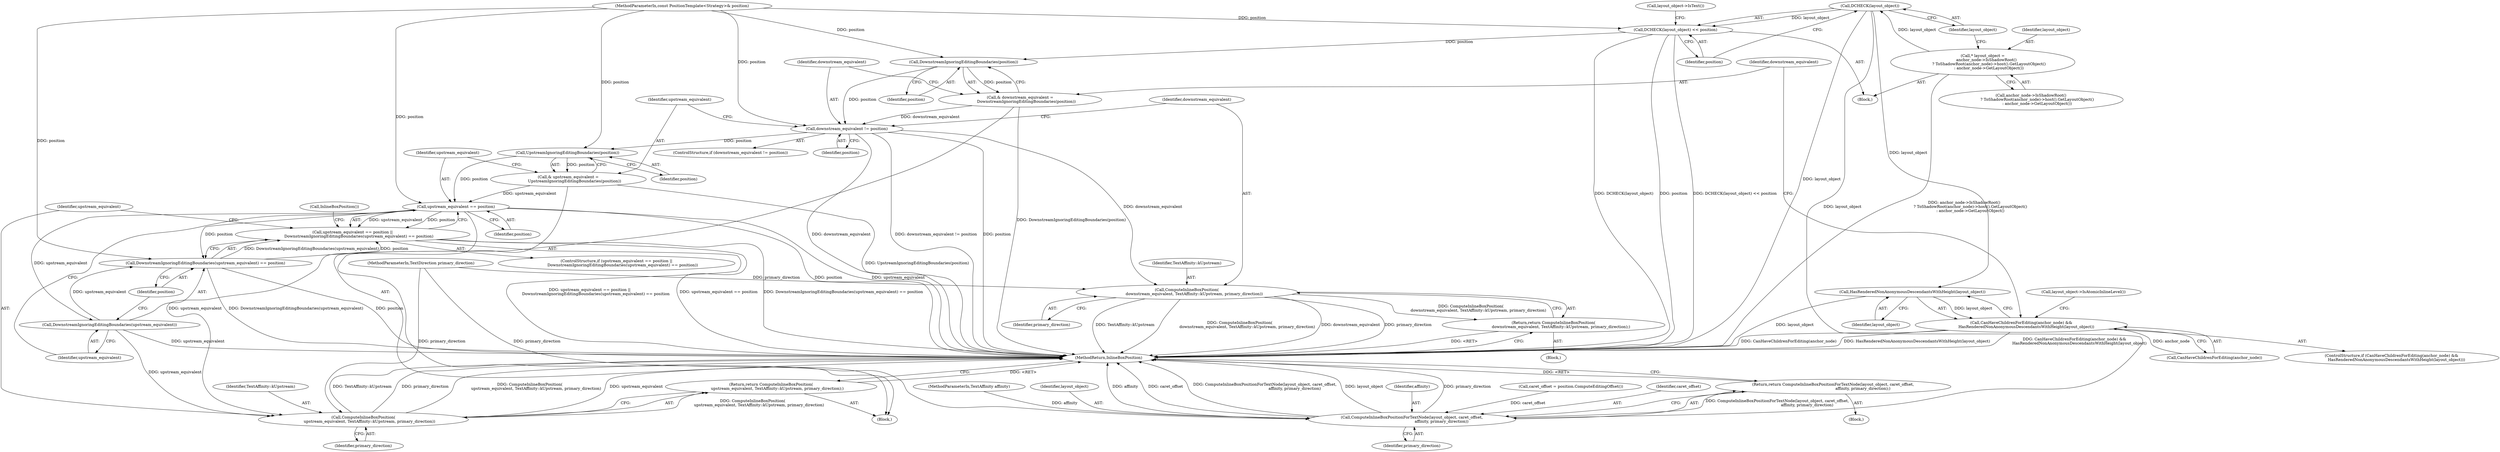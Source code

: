 digraph "1_Chrome_965bbf35c6645b47427b236cf49d696faf7d306a@pointer" {
"1000120" [label="(Call,DCHECK(layout_object))"];
"1000113" [label="(Call,* layout_object =\n      anchor_node->IsShadowRoot()\n          ? ToShadowRoot(anchor_node)->host().GetLayoutObject()\n          : anchor_node->GetLayoutObject())"];
"1000119" [label="(Call,DCHECK(layout_object) << position)"];
"1000145" [label="(Call,DownstreamIgnoringEditingBoundaries(position))"];
"1000143" [label="(Call,& downstream_equivalent =\n          DownstreamIgnoringEditingBoundaries(position))"];
"1000148" [label="(Call,downstream_equivalent != position)"];
"1000153" [label="(Call,ComputeInlineBoxPosition(\n            downstream_equivalent, TextAffinity::kUpstream, primary_direction))"];
"1000152" [label="(Return,return ComputeInlineBoxPosition(\n            downstream_equivalent, TextAffinity::kUpstream, primary_direction);)"];
"1000160" [label="(Call,UpstreamIgnoringEditingBoundaries(position))"];
"1000158" [label="(Call,& upstream_equivalent =\n          UpstreamIgnoringEditingBoundaries(position))"];
"1000164" [label="(Call,upstream_equivalent == position)"];
"1000163" [label="(Call,upstream_equivalent == position ||\n          DownstreamIgnoringEditingBoundaries(upstream_equivalent) == position)"];
"1000168" [label="(Call,DownstreamIgnoringEditingBoundaries(upstream_equivalent))"];
"1000167" [label="(Call,DownstreamIgnoringEditingBoundaries(upstream_equivalent) == position)"];
"1000174" [label="(Call,ComputeInlineBoxPosition(\n          upstream_equivalent, TextAffinity::kUpstream, primary_direction))"];
"1000173" [label="(Return,return ComputeInlineBoxPosition(\n          upstream_equivalent, TextAffinity::kUpstream, primary_direction);)"];
"1000127" [label="(Call,ComputeInlineBoxPositionForTextNode(layout_object, caret_offset,\n                                                affinity, primary_direction))"];
"1000126" [label="(Return,return ComputeInlineBoxPositionForTextNode(layout_object, caret_offset,\n                                                affinity, primary_direction);)"];
"1000139" [label="(Call,HasRenderedNonAnonymousDescendantsWithHeight(layout_object))"];
"1000136" [label="(Call,CanHaveChildrenForEditing(anchor_node) &&\n        HasRenderedNonAnonymousDescendantsWithHeight(layout_object))"];
"1000121" [label="(Identifier,layout_object)"];
"1000160" [label="(Call,UpstreamIgnoringEditingBoundaries(position))"];
"1000104" [label="(Block,)"];
"1000153" [label="(Call,ComputeInlineBoxPosition(\n            downstream_equivalent, TextAffinity::kUpstream, primary_direction))"];
"1000126" [label="(Return,return ComputeInlineBoxPositionForTextNode(layout_object, caret_offset,\n                                                affinity, primary_direction);)"];
"1000151" [label="(Block,)"];
"1000124" [label="(Call,layout_object->IsText())"];
"1000148" [label="(Call,downstream_equivalent != position)"];
"1000147" [label="(ControlStructure,if (downstream_equivalent != position))"];
"1000172" [label="(Call,InlineBoxPosition())"];
"1000158" [label="(Call,& upstream_equivalent =\n          UpstreamIgnoringEditingBoundaries(position))"];
"1000114" [label="(Identifier,layout_object)"];
"1000113" [label="(Call,* layout_object =\n      anchor_node->IsShadowRoot()\n          ? ToShadowRoot(anchor_node)->host().GetLayoutObject()\n          : anchor_node->GetLayoutObject())"];
"1000145" [label="(Call,DownstreamIgnoringEditingBoundaries(position))"];
"1000177" [label="(Identifier,primary_direction)"];
"1000130" [label="(Identifier,affinity)"];
"1000103" [label="(MethodParameterIn,TextDirection primary_direction)"];
"1000146" [label="(Identifier,position)"];
"1000115" [label="(Call,anchor_node->IsShadowRoot()\n          ? ToShadowRoot(anchor_node)->host().GetLayoutObject()\n          : anchor_node->GetLayoutObject())"];
"1000164" [label="(Call,upstream_equivalent == position)"];
"1000168" [label="(Call,DownstreamIgnoringEditingBoundaries(upstream_equivalent))"];
"1000106" [label="(Call,caret_offset = position.ComputeEditingOffset())"];
"1000162" [label="(ControlStructure,if (upstream_equivalent == position ||\n          DownstreamIgnoringEditingBoundaries(upstream_equivalent) == position))"];
"1000140" [label="(Identifier,layout_object)"];
"1000180" [label="(Call,layout_object->IsAtomicInlineLevel())"];
"1000169" [label="(Identifier,upstream_equivalent)"];
"1000122" [label="(Identifier,position)"];
"1000175" [label="(Identifier,upstream_equivalent)"];
"1000129" [label="(Identifier,caret_offset)"];
"1000131" [label="(Identifier,primary_direction)"];
"1000176" [label="(Identifier,TextAffinity::kUpstream)"];
"1000101" [label="(MethodParameterIn,const PositionTemplate<Strategy>& position)"];
"1000161" [label="(Identifier,position)"];
"1000137" [label="(Call,CanHaveChildrenForEditing(anchor_node))"];
"1000135" [label="(ControlStructure,if (CanHaveChildrenForEditing(anchor_node) &&\n        HasRenderedNonAnonymousDescendantsWithHeight(layout_object)))"];
"1000150" [label="(Identifier,position)"];
"1000156" [label="(Identifier,primary_direction)"];
"1000214" [label="(MethodReturn,InlineBoxPosition)"];
"1000102" [label="(MethodParameterIn,TextAffinity affinity)"];
"1000174" [label="(Call,ComputeInlineBoxPosition(\n          upstream_equivalent, TextAffinity::kUpstream, primary_direction))"];
"1000136" [label="(Call,CanHaveChildrenForEditing(anchor_node) &&\n        HasRenderedNonAnonymousDescendantsWithHeight(layout_object))"];
"1000119" [label="(Call,DCHECK(layout_object) << position)"];
"1000149" [label="(Identifier,downstream_equivalent)"];
"1000120" [label="(Call,DCHECK(layout_object))"];
"1000144" [label="(Identifier,downstream_equivalent)"];
"1000139" [label="(Call,HasRenderedNonAnonymousDescendantsWithHeight(layout_object))"];
"1000159" [label="(Identifier,upstream_equivalent)"];
"1000127" [label="(Call,ComputeInlineBoxPositionForTextNode(layout_object, caret_offset,\n                                                affinity, primary_direction))"];
"1000163" [label="(Call,upstream_equivalent == position ||\n          DownstreamIgnoringEditingBoundaries(upstream_equivalent) == position)"];
"1000154" [label="(Identifier,downstream_equivalent)"];
"1000155" [label="(Identifier,TextAffinity::kUpstream)"];
"1000141" [label="(Block,)"];
"1000152" [label="(Return,return ComputeInlineBoxPosition(\n            downstream_equivalent, TextAffinity::kUpstream, primary_direction);)"];
"1000166" [label="(Identifier,position)"];
"1000165" [label="(Identifier,upstream_equivalent)"];
"1000143" [label="(Call,& downstream_equivalent =\n          DownstreamIgnoringEditingBoundaries(position))"];
"1000125" [label="(Block,)"];
"1000170" [label="(Identifier,position)"];
"1000173" [label="(Return,return ComputeInlineBoxPosition(\n          upstream_equivalent, TextAffinity::kUpstream, primary_direction);)"];
"1000128" [label="(Identifier,layout_object)"];
"1000167" [label="(Call,DownstreamIgnoringEditingBoundaries(upstream_equivalent) == position)"];
"1000120" -> "1000119"  [label="AST: "];
"1000120" -> "1000121"  [label="CFG: "];
"1000121" -> "1000120"  [label="AST: "];
"1000122" -> "1000120"  [label="CFG: "];
"1000120" -> "1000214"  [label="DDG: layout_object"];
"1000120" -> "1000119"  [label="DDG: layout_object"];
"1000113" -> "1000120"  [label="DDG: layout_object"];
"1000120" -> "1000127"  [label="DDG: layout_object"];
"1000120" -> "1000139"  [label="DDG: layout_object"];
"1000113" -> "1000104"  [label="AST: "];
"1000113" -> "1000115"  [label="CFG: "];
"1000114" -> "1000113"  [label="AST: "];
"1000115" -> "1000113"  [label="AST: "];
"1000121" -> "1000113"  [label="CFG: "];
"1000113" -> "1000214"  [label="DDG: anchor_node->IsShadowRoot()\n          ? ToShadowRoot(anchor_node)->host().GetLayoutObject()\n          : anchor_node->GetLayoutObject()"];
"1000119" -> "1000104"  [label="AST: "];
"1000119" -> "1000122"  [label="CFG: "];
"1000122" -> "1000119"  [label="AST: "];
"1000124" -> "1000119"  [label="CFG: "];
"1000119" -> "1000214"  [label="DDG: DCHECK(layout_object)"];
"1000119" -> "1000214"  [label="DDG: position"];
"1000119" -> "1000214"  [label="DDG: DCHECK(layout_object) << position"];
"1000101" -> "1000119"  [label="DDG: position"];
"1000119" -> "1000145"  [label="DDG: position"];
"1000145" -> "1000143"  [label="AST: "];
"1000145" -> "1000146"  [label="CFG: "];
"1000146" -> "1000145"  [label="AST: "];
"1000143" -> "1000145"  [label="CFG: "];
"1000145" -> "1000143"  [label="DDG: position"];
"1000101" -> "1000145"  [label="DDG: position"];
"1000145" -> "1000148"  [label="DDG: position"];
"1000143" -> "1000141"  [label="AST: "];
"1000144" -> "1000143"  [label="AST: "];
"1000149" -> "1000143"  [label="CFG: "];
"1000143" -> "1000214"  [label="DDG: DownstreamIgnoringEditingBoundaries(position)"];
"1000143" -> "1000148"  [label="DDG: downstream_equivalent"];
"1000148" -> "1000147"  [label="AST: "];
"1000148" -> "1000150"  [label="CFG: "];
"1000149" -> "1000148"  [label="AST: "];
"1000150" -> "1000148"  [label="AST: "];
"1000154" -> "1000148"  [label="CFG: "];
"1000159" -> "1000148"  [label="CFG: "];
"1000148" -> "1000214"  [label="DDG: downstream_equivalent"];
"1000148" -> "1000214"  [label="DDG: downstream_equivalent != position"];
"1000148" -> "1000214"  [label="DDG: position"];
"1000101" -> "1000148"  [label="DDG: position"];
"1000148" -> "1000153"  [label="DDG: downstream_equivalent"];
"1000148" -> "1000160"  [label="DDG: position"];
"1000153" -> "1000152"  [label="AST: "];
"1000153" -> "1000156"  [label="CFG: "];
"1000154" -> "1000153"  [label="AST: "];
"1000155" -> "1000153"  [label="AST: "];
"1000156" -> "1000153"  [label="AST: "];
"1000152" -> "1000153"  [label="CFG: "];
"1000153" -> "1000214"  [label="DDG: TextAffinity::kUpstream"];
"1000153" -> "1000214"  [label="DDG: ComputeInlineBoxPosition(\n            downstream_equivalent, TextAffinity::kUpstream, primary_direction)"];
"1000153" -> "1000214"  [label="DDG: downstream_equivalent"];
"1000153" -> "1000214"  [label="DDG: primary_direction"];
"1000153" -> "1000152"  [label="DDG: ComputeInlineBoxPosition(\n            downstream_equivalent, TextAffinity::kUpstream, primary_direction)"];
"1000103" -> "1000153"  [label="DDG: primary_direction"];
"1000152" -> "1000151"  [label="AST: "];
"1000214" -> "1000152"  [label="CFG: "];
"1000152" -> "1000214"  [label="DDG: <RET>"];
"1000160" -> "1000158"  [label="AST: "];
"1000160" -> "1000161"  [label="CFG: "];
"1000161" -> "1000160"  [label="AST: "];
"1000158" -> "1000160"  [label="CFG: "];
"1000160" -> "1000158"  [label="DDG: position"];
"1000101" -> "1000160"  [label="DDG: position"];
"1000160" -> "1000164"  [label="DDG: position"];
"1000158" -> "1000141"  [label="AST: "];
"1000159" -> "1000158"  [label="AST: "];
"1000165" -> "1000158"  [label="CFG: "];
"1000158" -> "1000214"  [label="DDG: UpstreamIgnoringEditingBoundaries(position)"];
"1000158" -> "1000164"  [label="DDG: upstream_equivalent"];
"1000164" -> "1000163"  [label="AST: "];
"1000164" -> "1000166"  [label="CFG: "];
"1000165" -> "1000164"  [label="AST: "];
"1000166" -> "1000164"  [label="AST: "];
"1000169" -> "1000164"  [label="CFG: "];
"1000163" -> "1000164"  [label="CFG: "];
"1000164" -> "1000214"  [label="DDG: position"];
"1000164" -> "1000214"  [label="DDG: upstream_equivalent"];
"1000164" -> "1000163"  [label="DDG: upstream_equivalent"];
"1000164" -> "1000163"  [label="DDG: position"];
"1000101" -> "1000164"  [label="DDG: position"];
"1000164" -> "1000168"  [label="DDG: upstream_equivalent"];
"1000164" -> "1000167"  [label="DDG: position"];
"1000164" -> "1000174"  [label="DDG: upstream_equivalent"];
"1000163" -> "1000162"  [label="AST: "];
"1000163" -> "1000167"  [label="CFG: "];
"1000167" -> "1000163"  [label="AST: "];
"1000172" -> "1000163"  [label="CFG: "];
"1000175" -> "1000163"  [label="CFG: "];
"1000163" -> "1000214"  [label="DDG: upstream_equivalent == position ||\n          DownstreamIgnoringEditingBoundaries(upstream_equivalent) == position"];
"1000163" -> "1000214"  [label="DDG: upstream_equivalent == position"];
"1000163" -> "1000214"  [label="DDG: DownstreamIgnoringEditingBoundaries(upstream_equivalent) == position"];
"1000167" -> "1000163"  [label="DDG: DownstreamIgnoringEditingBoundaries(upstream_equivalent)"];
"1000167" -> "1000163"  [label="DDG: position"];
"1000168" -> "1000167"  [label="AST: "];
"1000168" -> "1000169"  [label="CFG: "];
"1000169" -> "1000168"  [label="AST: "];
"1000170" -> "1000168"  [label="CFG: "];
"1000168" -> "1000214"  [label="DDG: upstream_equivalent"];
"1000168" -> "1000167"  [label="DDG: upstream_equivalent"];
"1000168" -> "1000174"  [label="DDG: upstream_equivalent"];
"1000167" -> "1000170"  [label="CFG: "];
"1000170" -> "1000167"  [label="AST: "];
"1000167" -> "1000214"  [label="DDG: DownstreamIgnoringEditingBoundaries(upstream_equivalent)"];
"1000167" -> "1000214"  [label="DDG: position"];
"1000101" -> "1000167"  [label="DDG: position"];
"1000174" -> "1000173"  [label="AST: "];
"1000174" -> "1000177"  [label="CFG: "];
"1000175" -> "1000174"  [label="AST: "];
"1000176" -> "1000174"  [label="AST: "];
"1000177" -> "1000174"  [label="AST: "];
"1000173" -> "1000174"  [label="CFG: "];
"1000174" -> "1000214"  [label="DDG: TextAffinity::kUpstream"];
"1000174" -> "1000214"  [label="DDG: primary_direction"];
"1000174" -> "1000214"  [label="DDG: ComputeInlineBoxPosition(\n          upstream_equivalent, TextAffinity::kUpstream, primary_direction)"];
"1000174" -> "1000214"  [label="DDG: upstream_equivalent"];
"1000174" -> "1000173"  [label="DDG: ComputeInlineBoxPosition(\n          upstream_equivalent, TextAffinity::kUpstream, primary_direction)"];
"1000103" -> "1000174"  [label="DDG: primary_direction"];
"1000173" -> "1000141"  [label="AST: "];
"1000214" -> "1000173"  [label="CFG: "];
"1000173" -> "1000214"  [label="DDG: <RET>"];
"1000127" -> "1000126"  [label="AST: "];
"1000127" -> "1000131"  [label="CFG: "];
"1000128" -> "1000127"  [label="AST: "];
"1000129" -> "1000127"  [label="AST: "];
"1000130" -> "1000127"  [label="AST: "];
"1000131" -> "1000127"  [label="AST: "];
"1000126" -> "1000127"  [label="CFG: "];
"1000127" -> "1000214"  [label="DDG: affinity"];
"1000127" -> "1000214"  [label="DDG: caret_offset"];
"1000127" -> "1000214"  [label="DDG: ComputeInlineBoxPositionForTextNode(layout_object, caret_offset,\n                                                affinity, primary_direction)"];
"1000127" -> "1000214"  [label="DDG: layout_object"];
"1000127" -> "1000214"  [label="DDG: primary_direction"];
"1000127" -> "1000126"  [label="DDG: ComputeInlineBoxPositionForTextNode(layout_object, caret_offset,\n                                                affinity, primary_direction)"];
"1000106" -> "1000127"  [label="DDG: caret_offset"];
"1000102" -> "1000127"  [label="DDG: affinity"];
"1000103" -> "1000127"  [label="DDG: primary_direction"];
"1000126" -> "1000125"  [label="AST: "];
"1000214" -> "1000126"  [label="CFG: "];
"1000126" -> "1000214"  [label="DDG: <RET>"];
"1000139" -> "1000136"  [label="AST: "];
"1000139" -> "1000140"  [label="CFG: "];
"1000140" -> "1000139"  [label="AST: "];
"1000136" -> "1000139"  [label="CFG: "];
"1000139" -> "1000214"  [label="DDG: layout_object"];
"1000139" -> "1000136"  [label="DDG: layout_object"];
"1000136" -> "1000135"  [label="AST: "];
"1000136" -> "1000137"  [label="CFG: "];
"1000137" -> "1000136"  [label="AST: "];
"1000144" -> "1000136"  [label="CFG: "];
"1000180" -> "1000136"  [label="CFG: "];
"1000136" -> "1000214"  [label="DDG: HasRenderedNonAnonymousDescendantsWithHeight(layout_object)"];
"1000136" -> "1000214"  [label="DDG: CanHaveChildrenForEditing(anchor_node) &&\n        HasRenderedNonAnonymousDescendantsWithHeight(layout_object)"];
"1000136" -> "1000214"  [label="DDG: CanHaveChildrenForEditing(anchor_node)"];
"1000137" -> "1000136"  [label="DDG: anchor_node"];
}
